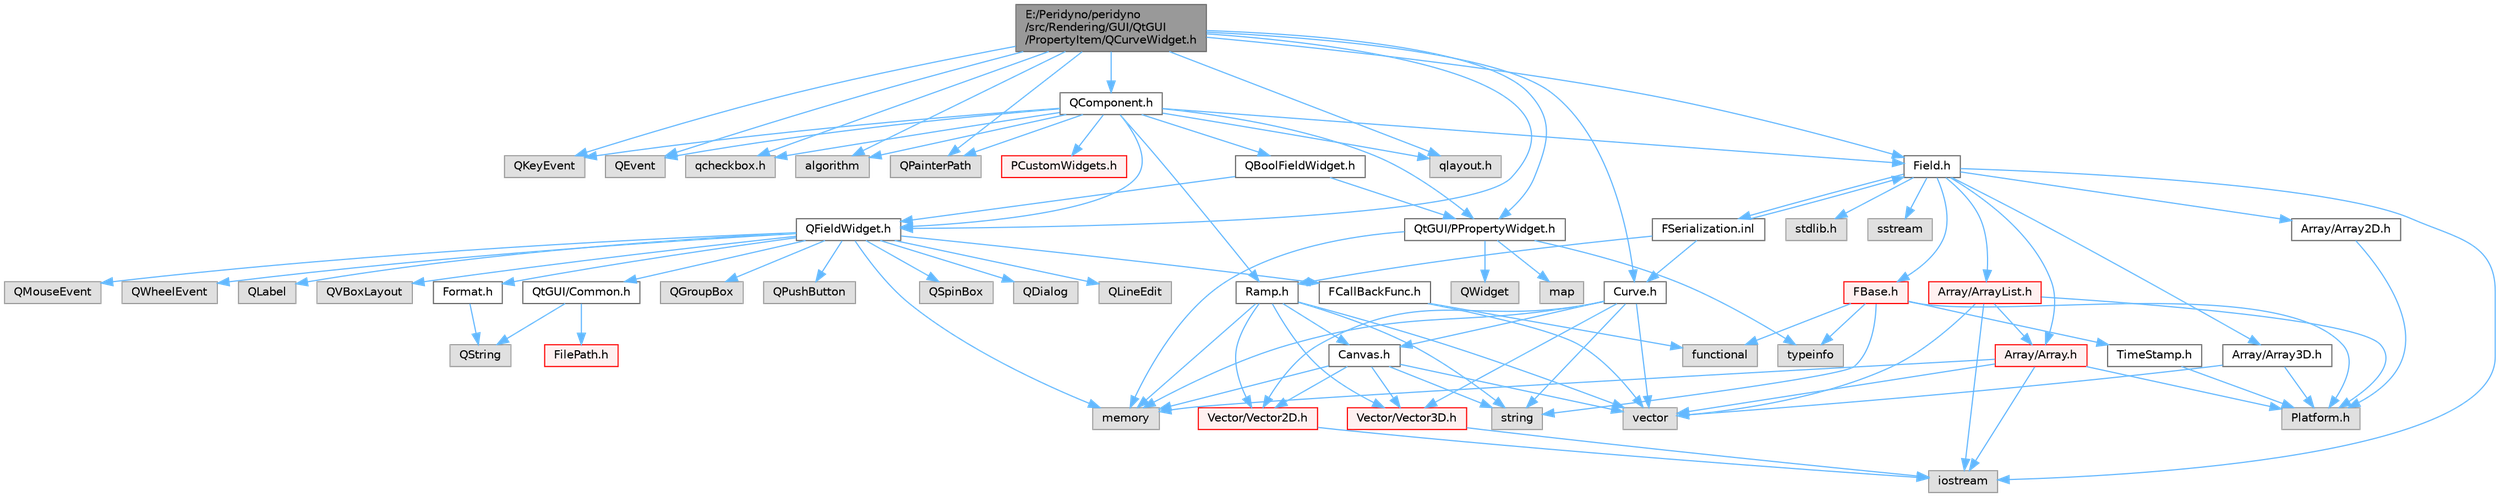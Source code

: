 digraph "E:/Peridyno/peridyno/src/Rendering/GUI/QtGUI/PropertyItem/QCurveWidget.h"
{
 // LATEX_PDF_SIZE
  bgcolor="transparent";
  edge [fontname=Helvetica,fontsize=10,labelfontname=Helvetica,labelfontsize=10];
  node [fontname=Helvetica,fontsize=10,shape=box,height=0.2,width=0.4];
  Node1 [id="Node000001",label="E:/Peridyno/peridyno\l/src/Rendering/GUI/QtGUI\l/PropertyItem/QCurveWidget.h",height=0.2,width=0.4,color="gray40", fillcolor="grey60", style="filled", fontcolor="black",tooltip=" "];
  Node1 -> Node2 [id="edge1_Node000001_Node000002",color="steelblue1",style="solid",tooltip=" "];
  Node2 [id="Node000002",label="QFieldWidget.h",height=0.2,width=0.4,color="grey40", fillcolor="white", style="filled",URL="$_q_field_widget_8h.html",tooltip=" "];
  Node2 -> Node3 [id="edge2_Node000002_Node000003",color="steelblue1",style="solid",tooltip=" "];
  Node3 [id="Node000003",label="QGroupBox",height=0.2,width=0.4,color="grey60", fillcolor="#E0E0E0", style="filled",tooltip=" "];
  Node2 -> Node4 [id="edge3_Node000002_Node000004",color="steelblue1",style="solid",tooltip=" "];
  Node4 [id="Node000004",label="QPushButton",height=0.2,width=0.4,color="grey60", fillcolor="#E0E0E0", style="filled",tooltip=" "];
  Node2 -> Node5 [id="edge4_Node000002_Node000005",color="steelblue1",style="solid",tooltip=" "];
  Node5 [id="Node000005",label="QSpinBox",height=0.2,width=0.4,color="grey60", fillcolor="#E0E0E0", style="filled",tooltip=" "];
  Node2 -> Node6 [id="edge5_Node000002_Node000006",color="steelblue1",style="solid",tooltip=" "];
  Node6 [id="Node000006",label="QDialog",height=0.2,width=0.4,color="grey60", fillcolor="#E0E0E0", style="filled",tooltip=" "];
  Node2 -> Node7 [id="edge6_Node000002_Node000007",color="steelblue1",style="solid",tooltip=" "];
  Node7 [id="Node000007",label="QLineEdit",height=0.2,width=0.4,color="grey60", fillcolor="#E0E0E0", style="filled",tooltip=" "];
  Node2 -> Node8 [id="edge7_Node000002_Node000008",color="steelblue1",style="solid",tooltip=" "];
  Node8 [id="Node000008",label="QMouseEvent",height=0.2,width=0.4,color="grey60", fillcolor="#E0E0E0", style="filled",tooltip=" "];
  Node2 -> Node9 [id="edge8_Node000002_Node000009",color="steelblue1",style="solid",tooltip=" "];
  Node9 [id="Node000009",label="QWheelEvent",height=0.2,width=0.4,color="grey60", fillcolor="#E0E0E0", style="filled",tooltip=" "];
  Node2 -> Node10 [id="edge9_Node000002_Node000010",color="steelblue1",style="solid",tooltip=" "];
  Node10 [id="Node000010",label="QLabel",height=0.2,width=0.4,color="grey60", fillcolor="#E0E0E0", style="filled",tooltip=" "];
  Node2 -> Node11 [id="edge10_Node000002_Node000011",color="steelblue1",style="solid",tooltip=" "];
  Node11 [id="Node000011",label="QVBoxLayout",height=0.2,width=0.4,color="grey60", fillcolor="#E0E0E0", style="filled",tooltip=" "];
  Node2 -> Node12 [id="edge11_Node000002_Node000012",color="steelblue1",style="solid",tooltip=" "];
  Node12 [id="Node000012",label="Format.h",height=0.2,width=0.4,color="grey40", fillcolor="white", style="filled",URL="$_format_8h.html",tooltip=" "];
  Node12 -> Node13 [id="edge12_Node000012_Node000013",color="steelblue1",style="solid",tooltip=" "];
  Node13 [id="Node000013",label="QString",height=0.2,width=0.4,color="grey60", fillcolor="#E0E0E0", style="filled",tooltip=" "];
  Node2 -> Node14 [id="edge13_Node000002_Node000014",color="steelblue1",style="solid",tooltip=" "];
  Node14 [id="Node000014",label="FCallBackFunc.h",height=0.2,width=0.4,color="grey40", fillcolor="white", style="filled",URL="$_f_callback_func_8h.html",tooltip=" "];
  Node14 -> Node15 [id="edge14_Node000014_Node000015",color="steelblue1",style="solid",tooltip=" "];
  Node15 [id="Node000015",label="vector",height=0.2,width=0.4,color="grey60", fillcolor="#E0E0E0", style="filled",tooltip=" "];
  Node14 -> Node16 [id="edge15_Node000014_Node000016",color="steelblue1",style="solid",tooltip=" "];
  Node16 [id="Node000016",label="functional",height=0.2,width=0.4,color="grey60", fillcolor="#E0E0E0", style="filled",tooltip=" "];
  Node2 -> Node17 [id="edge16_Node000002_Node000017",color="steelblue1",style="solid",tooltip=" "];
  Node17 [id="Node000017",label="QtGUI/Common.h",height=0.2,width=0.4,color="grey40", fillcolor="white", style="filled",URL="$_common_8h.html",tooltip=" "];
  Node17 -> Node13 [id="edge17_Node000017_Node000013",color="steelblue1",style="solid",tooltip=" "];
  Node17 -> Node18 [id="edge18_Node000017_Node000018",color="steelblue1",style="solid",tooltip=" "];
  Node18 [id="Node000018",label="FilePath.h",height=0.2,width=0.4,color="red", fillcolor="#FFF0F0", style="filled",URL="$_file_path_8h.html",tooltip=" "];
  Node2 -> Node20 [id="edge19_Node000002_Node000020",color="steelblue1",style="solid",tooltip=" "];
  Node20 [id="Node000020",label="memory",height=0.2,width=0.4,color="grey60", fillcolor="#E0E0E0", style="filled",tooltip=" "];
  Node1 -> Node21 [id="edge20_Node000001_Node000021",color="steelblue1",style="solid",tooltip=" "];
  Node21 [id="Node000021",label="QtGUI/PPropertyWidget.h",height=0.2,width=0.4,color="grey40", fillcolor="white", style="filled",URL="$_p_property_widget_8h.html",tooltip=" "];
  Node21 -> Node22 [id="edge21_Node000021_Node000022",color="steelblue1",style="solid",tooltip=" "];
  Node22 [id="Node000022",label="map",height=0.2,width=0.4,color="grey60", fillcolor="#E0E0E0", style="filled",tooltip=" "];
  Node21 -> Node23 [id="edge22_Node000021_Node000023",color="steelblue1",style="solid",tooltip=" "];
  Node23 [id="Node000023",label="QWidget",height=0.2,width=0.4,color="grey60", fillcolor="#E0E0E0", style="filled",tooltip=" "];
  Node21 -> Node24 [id="edge23_Node000021_Node000024",color="steelblue1",style="solid",tooltip=" "];
  Node24 [id="Node000024",label="typeinfo",height=0.2,width=0.4,color="grey60", fillcolor="#E0E0E0", style="filled",tooltip=" "];
  Node21 -> Node20 [id="edge24_Node000021_Node000020",color="steelblue1",style="solid",tooltip=" "];
  Node1 -> Node25 [id="edge25_Node000001_Node000025",color="steelblue1",style="solid",tooltip=" "];
  Node25 [id="Node000025",label="QKeyEvent",height=0.2,width=0.4,color="grey60", fillcolor="#E0E0E0", style="filled",tooltip=" "];
  Node1 -> Node26 [id="edge26_Node000001_Node000026",color="steelblue1",style="solid",tooltip=" "];
  Node26 [id="Node000026",label="QEvent",height=0.2,width=0.4,color="grey60", fillcolor="#E0E0E0", style="filled",tooltip=" "];
  Node1 -> Node27 [id="edge27_Node000001_Node000027",color="steelblue1",style="solid",tooltip=" "];
  Node27 [id="Node000027",label="qcheckbox.h",height=0.2,width=0.4,color="grey60", fillcolor="#E0E0E0", style="filled",tooltip=" "];
  Node1 -> Node28 [id="edge28_Node000001_Node000028",color="steelblue1",style="solid",tooltip=" "];
  Node28 [id="Node000028",label="algorithm",height=0.2,width=0.4,color="grey60", fillcolor="#E0E0E0", style="filled",tooltip=" "];
  Node1 -> Node29 [id="edge29_Node000001_Node000029",color="steelblue1",style="solid",tooltip=" "];
  Node29 [id="Node000029",label="QPainterPath",height=0.2,width=0.4,color="grey60", fillcolor="#E0E0E0", style="filled",tooltip=" "];
  Node1 -> Node30 [id="edge30_Node000001_Node000030",color="steelblue1",style="solid",tooltip=" "];
  Node30 [id="Node000030",label="qlayout.h",height=0.2,width=0.4,color="grey60", fillcolor="#E0E0E0", style="filled",tooltip=" "];
  Node1 -> Node31 [id="edge31_Node000001_Node000031",color="steelblue1",style="solid",tooltip=" "];
  Node31 [id="Node000031",label="Field.h",height=0.2,width=0.4,color="grey40", fillcolor="white", style="filled",URL="$_field_8h.html",tooltip=" "];
  Node31 -> Node32 [id="edge32_Node000031_Node000032",color="steelblue1",style="solid",tooltip=" "];
  Node32 [id="Node000032",label="iostream",height=0.2,width=0.4,color="grey60", fillcolor="#E0E0E0", style="filled",tooltip=" "];
  Node31 -> Node33 [id="edge33_Node000031_Node000033",color="steelblue1",style="solid",tooltip=" "];
  Node33 [id="Node000033",label="stdlib.h",height=0.2,width=0.4,color="grey60", fillcolor="#E0E0E0", style="filled",tooltip=" "];
  Node31 -> Node34 [id="edge34_Node000031_Node000034",color="steelblue1",style="solid",tooltip=" "];
  Node34 [id="Node000034",label="sstream",height=0.2,width=0.4,color="grey60", fillcolor="#E0E0E0", style="filled",tooltip=" "];
  Node31 -> Node35 [id="edge35_Node000031_Node000035",color="steelblue1",style="solid",tooltip=" "];
  Node35 [id="Node000035",label="FBase.h",height=0.2,width=0.4,color="red", fillcolor="#FFF0F0", style="filled",URL="$_f_base_8h.html",tooltip=" "];
  Node35 -> Node36 [id="edge36_Node000035_Node000036",color="steelblue1",style="solid",tooltip=" "];
  Node36 [id="Node000036",label="Platform.h",height=0.2,width=0.4,color="grey60", fillcolor="#E0E0E0", style="filled",tooltip=" "];
  Node35 -> Node37 [id="edge37_Node000035_Node000037",color="steelblue1",style="solid",tooltip=" "];
  Node37 [id="Node000037",label="TimeStamp.h",height=0.2,width=0.4,color="grey40", fillcolor="white", style="filled",URL="$_time_stamp_8h.html",tooltip=" "];
  Node37 -> Node36 [id="edge38_Node000037_Node000036",color="steelblue1",style="solid",tooltip=" "];
  Node35 -> Node24 [id="edge39_Node000035_Node000024",color="steelblue1",style="solid",tooltip=" "];
  Node35 -> Node38 [id="edge40_Node000035_Node000038",color="steelblue1",style="solid",tooltip=" "];
  Node38 [id="Node000038",label="string",height=0.2,width=0.4,color="grey60", fillcolor="#E0E0E0", style="filled",tooltip=" "];
  Node35 -> Node16 [id="edge41_Node000035_Node000016",color="steelblue1",style="solid",tooltip=" "];
  Node31 -> Node40 [id="edge42_Node000031_Node000040",color="steelblue1",style="solid",tooltip=" "];
  Node40 [id="Node000040",label="Array/Array.h",height=0.2,width=0.4,color="red", fillcolor="#FFF0F0", style="filled",URL="$_array_8h.html",tooltip=" "];
  Node40 -> Node36 [id="edge43_Node000040_Node000036",color="steelblue1",style="solid",tooltip=" "];
  Node40 -> Node15 [id="edge44_Node000040_Node000015",color="steelblue1",style="solid",tooltip=" "];
  Node40 -> Node32 [id="edge45_Node000040_Node000032",color="steelblue1",style="solid",tooltip=" "];
  Node40 -> Node20 [id="edge46_Node000040_Node000020",color="steelblue1",style="solid",tooltip=" "];
  Node31 -> Node43 [id="edge47_Node000031_Node000043",color="steelblue1",style="solid",tooltip=" "];
  Node43 [id="Node000043",label="Array/Array2D.h",height=0.2,width=0.4,color="grey40", fillcolor="white", style="filled",URL="$_array2_d_8h.html",tooltip=" "];
  Node43 -> Node36 [id="edge48_Node000043_Node000036",color="steelblue1",style="solid",tooltip=" "];
  Node31 -> Node44 [id="edge49_Node000031_Node000044",color="steelblue1",style="solid",tooltip=" "];
  Node44 [id="Node000044",label="Array/Array3D.h",height=0.2,width=0.4,color="grey40", fillcolor="white", style="filled",URL="$_array3_d_8h.html",tooltip=" "];
  Node44 -> Node36 [id="edge50_Node000044_Node000036",color="steelblue1",style="solid",tooltip=" "];
  Node44 -> Node15 [id="edge51_Node000044_Node000015",color="steelblue1",style="solid",tooltip=" "];
  Node31 -> Node45 [id="edge52_Node000031_Node000045",color="steelblue1",style="solid",tooltip=" "];
  Node45 [id="Node000045",label="Array/ArrayList.h",height=0.2,width=0.4,color="red", fillcolor="#FFF0F0", style="filled",URL="$_array_list_8h.html",tooltip=" "];
  Node45 -> Node15 [id="edge53_Node000045_Node000015",color="steelblue1",style="solid",tooltip=" "];
  Node45 -> Node32 [id="edge54_Node000045_Node000032",color="steelblue1",style="solid",tooltip=" "];
  Node45 -> Node36 [id="edge55_Node000045_Node000036",color="steelblue1",style="solid",tooltip=" "];
  Node45 -> Node40 [id="edge56_Node000045_Node000040",color="steelblue1",style="solid",tooltip=" "];
  Node31 -> Node85 [id="edge57_Node000031_Node000085",color="steelblue1",style="solid",tooltip=" "];
  Node85 [id="Node000085",label="FSerialization.inl",height=0.2,width=0.4,color="grey40", fillcolor="white", style="filled",URL="$_f_serialization_8inl.html",tooltip=" "];
  Node85 -> Node31 [id="edge58_Node000085_Node000031",color="steelblue1",style="solid",tooltip=" "];
  Node85 -> Node86 [id="edge59_Node000085_Node000086",color="steelblue1",style="solid",tooltip=" "];
  Node86 [id="Node000086",label="Ramp.h",height=0.2,width=0.4,color="grey40", fillcolor="white", style="filled",URL="$_ramp_8h.html",tooltip=" "];
  Node86 -> Node15 [id="edge60_Node000086_Node000015",color="steelblue1",style="solid",tooltip=" "];
  Node86 -> Node20 [id="edge61_Node000086_Node000020",color="steelblue1",style="solid",tooltip=" "];
  Node86 -> Node38 [id="edge62_Node000086_Node000038",color="steelblue1",style="solid",tooltip=" "];
  Node86 -> Node51 [id="edge63_Node000086_Node000051",color="steelblue1",style="solid",tooltip=" "];
  Node51 [id="Node000051",label="Vector/Vector2D.h",height=0.2,width=0.4,color="red", fillcolor="#FFF0F0", style="filled",URL="$_vector2_d_8h.html",tooltip=" "];
  Node51 -> Node32 [id="edge64_Node000051_Node000032",color="steelblue1",style="solid",tooltip=" "];
  Node86 -> Node57 [id="edge65_Node000086_Node000057",color="steelblue1",style="solid",tooltip=" "];
  Node57 [id="Node000057",label="Vector/Vector3D.h",height=0.2,width=0.4,color="red", fillcolor="#FFF0F0", style="filled",URL="$_vector3_d_8h.html",tooltip=" "];
  Node57 -> Node32 [id="edge66_Node000057_Node000032",color="steelblue1",style="solid",tooltip=" "];
  Node86 -> Node87 [id="edge67_Node000086_Node000087",color="steelblue1",style="solid",tooltip=" "];
  Node87 [id="Node000087",label="Canvas.h",height=0.2,width=0.4,color="grey40", fillcolor="white", style="filled",URL="$_canvas_8h.html",tooltip=" "];
  Node87 -> Node15 [id="edge68_Node000087_Node000015",color="steelblue1",style="solid",tooltip=" "];
  Node87 -> Node20 [id="edge69_Node000087_Node000020",color="steelblue1",style="solid",tooltip=" "];
  Node87 -> Node38 [id="edge70_Node000087_Node000038",color="steelblue1",style="solid",tooltip=" "];
  Node87 -> Node51 [id="edge71_Node000087_Node000051",color="steelblue1",style="solid",tooltip=" "];
  Node87 -> Node57 [id="edge72_Node000087_Node000057",color="steelblue1",style="solid",tooltip=" "];
  Node85 -> Node88 [id="edge73_Node000085_Node000088",color="steelblue1",style="solid",tooltip=" "];
  Node88 [id="Node000088",label="Curve.h",height=0.2,width=0.4,color="grey40", fillcolor="white", style="filled",URL="$_curve_8h.html",tooltip=" "];
  Node88 -> Node15 [id="edge74_Node000088_Node000015",color="steelblue1",style="solid",tooltip=" "];
  Node88 -> Node20 [id="edge75_Node000088_Node000020",color="steelblue1",style="solid",tooltip=" "];
  Node88 -> Node38 [id="edge76_Node000088_Node000038",color="steelblue1",style="solid",tooltip=" "];
  Node88 -> Node51 [id="edge77_Node000088_Node000051",color="steelblue1",style="solid",tooltip=" "];
  Node88 -> Node57 [id="edge78_Node000088_Node000057",color="steelblue1",style="solid",tooltip=" "];
  Node88 -> Node87 [id="edge79_Node000088_Node000087",color="steelblue1",style="solid",tooltip=" "];
  Node1 -> Node88 [id="edge80_Node000001_Node000088",color="steelblue1",style="solid",tooltip=" "];
  Node1 -> Node89 [id="edge81_Node000001_Node000089",color="steelblue1",style="solid",tooltip=" "];
  Node89 [id="Node000089",label="QComponent.h",height=0.2,width=0.4,color="grey40", fillcolor="white", style="filled",URL="$_q_component_8h.html",tooltip=" "];
  Node89 -> Node2 [id="edge82_Node000089_Node000002",color="steelblue1",style="solid",tooltip=" "];
  Node89 -> Node21 [id="edge83_Node000089_Node000021",color="steelblue1",style="solid",tooltip=" "];
  Node89 -> Node25 [id="edge84_Node000089_Node000025",color="steelblue1",style="solid",tooltip=" "];
  Node89 -> Node26 [id="edge85_Node000089_Node000026",color="steelblue1",style="solid",tooltip=" "];
  Node89 -> Node86 [id="edge86_Node000089_Node000086",color="steelblue1",style="solid",tooltip=" "];
  Node89 -> Node90 [id="edge87_Node000089_Node000090",color="steelblue1",style="solid",tooltip=" "];
  Node90 [id="Node000090",label="PCustomWidgets.h",height=0.2,width=0.4,color="red", fillcolor="#FFF0F0", style="filled",URL="$_p_custom_widgets_8h.html",tooltip=" "];
  Node89 -> Node93 [id="edge88_Node000089_Node000093",color="steelblue1",style="solid",tooltip=" "];
  Node93 [id="Node000093",label="QBoolFieldWidget.h",height=0.2,width=0.4,color="grey40", fillcolor="white", style="filled",URL="$_q_bool_field_widget_8h.html",tooltip=" "];
  Node93 -> Node2 [id="edge89_Node000093_Node000002",color="steelblue1",style="solid",tooltip=" "];
  Node93 -> Node21 [id="edge90_Node000093_Node000021",color="steelblue1",style="solid",tooltip=" "];
  Node89 -> Node27 [id="edge91_Node000089_Node000027",color="steelblue1",style="solid",tooltip=" "];
  Node89 -> Node28 [id="edge92_Node000089_Node000028",color="steelblue1",style="solid",tooltip=" "];
  Node89 -> Node29 [id="edge93_Node000089_Node000029",color="steelblue1",style="solid",tooltip=" "];
  Node89 -> Node30 [id="edge94_Node000089_Node000030",color="steelblue1",style="solid",tooltip=" "];
  Node89 -> Node31 [id="edge95_Node000089_Node000031",color="steelblue1",style="solid",tooltip=" "];
}
